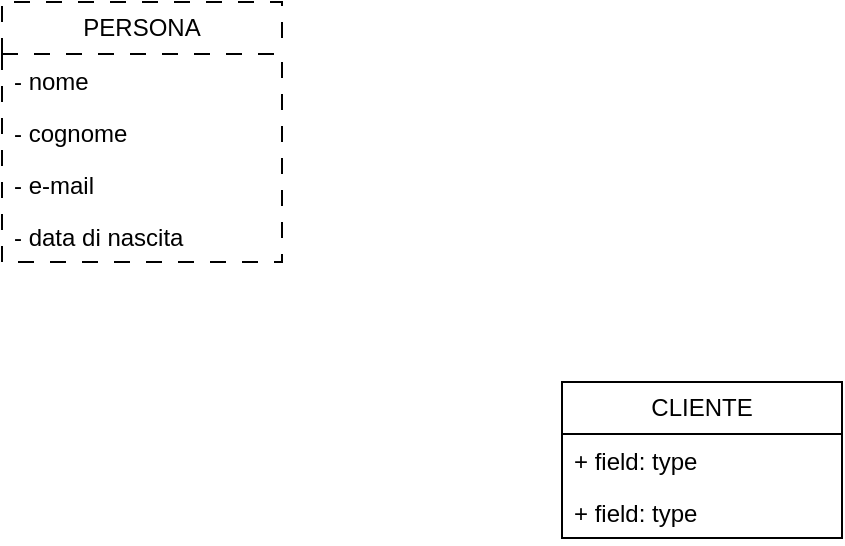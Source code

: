 <mxfile version="26.2.14">
  <diagram id="C5RBs43oDa-KdzZeNtuy" name="Page-1">
    <mxGraphModel dx="1042" dy="562" grid="1" gridSize="10" guides="1" tooltips="1" connect="1" arrows="1" fold="1" page="1" pageScale="1" pageWidth="827" pageHeight="1169" math="0" shadow="0">
      <root>
        <mxCell id="WIyWlLk6GJQsqaUBKTNV-0" />
        <mxCell id="WIyWlLk6GJQsqaUBKTNV-1" parent="WIyWlLk6GJQsqaUBKTNV-0" />
        <mxCell id="FzRZPK_3XKoqAKJSO1FD-5" value="PERSONA" style="swimlane;fontStyle=0;childLayout=stackLayout;horizontal=1;startSize=26;fillColor=none;horizontalStack=0;resizeParent=1;resizeParentMax=0;resizeLast=0;collapsible=1;marginBottom=0;whiteSpace=wrap;html=1;dashed=1;dashPattern=8 8;" vertex="1" parent="WIyWlLk6GJQsqaUBKTNV-1">
          <mxGeometry x="60" y="30" width="140" height="130" as="geometry" />
        </mxCell>
        <mxCell id="FzRZPK_3XKoqAKJSO1FD-6" value="- nome" style="text;strokeColor=none;fillColor=none;align=left;verticalAlign=top;spacingLeft=4;spacingRight=4;overflow=hidden;rotatable=0;points=[[0,0.5],[1,0.5]];portConstraint=eastwest;whiteSpace=wrap;html=1;" vertex="1" parent="FzRZPK_3XKoqAKJSO1FD-5">
          <mxGeometry y="26" width="140" height="26" as="geometry" />
        </mxCell>
        <mxCell id="FzRZPK_3XKoqAKJSO1FD-7" value="- cognome" style="text;strokeColor=none;fillColor=none;align=left;verticalAlign=top;spacingLeft=4;spacingRight=4;overflow=hidden;rotatable=0;points=[[0,0.5],[1,0.5]];portConstraint=eastwest;whiteSpace=wrap;html=1;" vertex="1" parent="FzRZPK_3XKoqAKJSO1FD-5">
          <mxGeometry y="52" width="140" height="26" as="geometry" />
        </mxCell>
        <mxCell id="FzRZPK_3XKoqAKJSO1FD-8" value="- e-mail" style="text;strokeColor=none;fillColor=none;align=left;verticalAlign=top;spacingLeft=4;spacingRight=4;overflow=hidden;rotatable=0;points=[[0,0.5],[1,0.5]];portConstraint=eastwest;whiteSpace=wrap;html=1;" vertex="1" parent="FzRZPK_3XKoqAKJSO1FD-5">
          <mxGeometry y="78" width="140" height="26" as="geometry" />
        </mxCell>
        <mxCell id="FzRZPK_3XKoqAKJSO1FD-10" value="- data di nascita" style="text;strokeColor=none;fillColor=none;align=left;verticalAlign=top;spacingLeft=4;spacingRight=4;overflow=hidden;rotatable=0;points=[[0,0.5],[1,0.5]];portConstraint=eastwest;whiteSpace=wrap;html=1;" vertex="1" parent="FzRZPK_3XKoqAKJSO1FD-5">
          <mxGeometry y="104" width="140" height="26" as="geometry" />
        </mxCell>
        <mxCell id="FzRZPK_3XKoqAKJSO1FD-11" value="CLIENTE" style="swimlane;fontStyle=0;childLayout=stackLayout;horizontal=1;startSize=26;fillColor=none;horizontalStack=0;resizeParent=1;resizeParentMax=0;resizeLast=0;collapsible=1;marginBottom=0;whiteSpace=wrap;html=1;" vertex="1" parent="WIyWlLk6GJQsqaUBKTNV-1">
          <mxGeometry x="340" y="220" width="140" height="78" as="geometry" />
        </mxCell>
        <mxCell id="FzRZPK_3XKoqAKJSO1FD-13" value="+ field: type" style="text;strokeColor=none;fillColor=none;align=left;verticalAlign=top;spacingLeft=4;spacingRight=4;overflow=hidden;rotatable=0;points=[[0,0.5],[1,0.5]];portConstraint=eastwest;whiteSpace=wrap;html=1;" vertex="1" parent="FzRZPK_3XKoqAKJSO1FD-11">
          <mxGeometry y="26" width="140" height="26" as="geometry" />
        </mxCell>
        <mxCell id="FzRZPK_3XKoqAKJSO1FD-14" value="+ field: type" style="text;strokeColor=none;fillColor=none;align=left;verticalAlign=top;spacingLeft=4;spacingRight=4;overflow=hidden;rotatable=0;points=[[0,0.5],[1,0.5]];portConstraint=eastwest;whiteSpace=wrap;html=1;" vertex="1" parent="FzRZPK_3XKoqAKJSO1FD-11">
          <mxGeometry y="52" width="140" height="26" as="geometry" />
        </mxCell>
      </root>
    </mxGraphModel>
  </diagram>
</mxfile>
